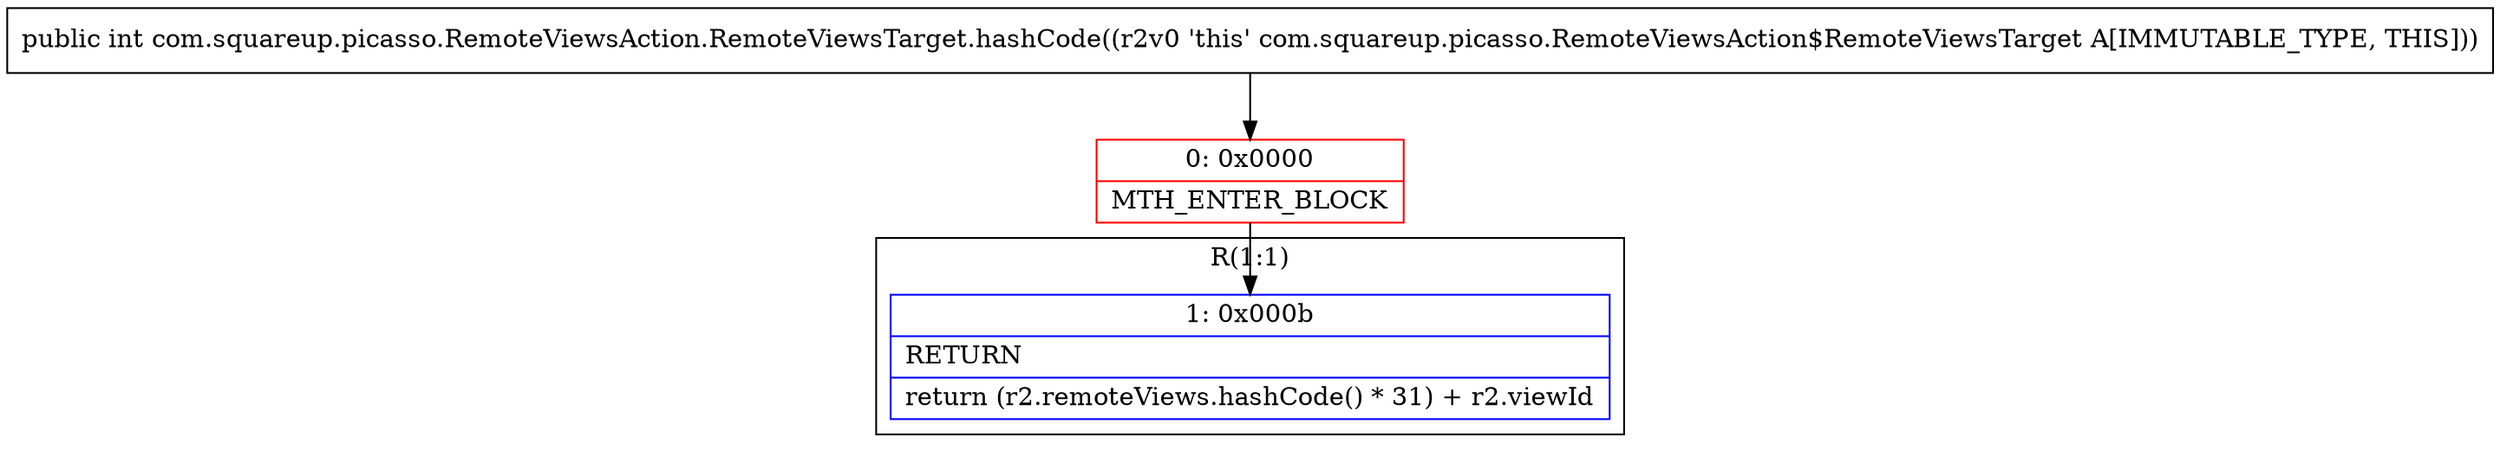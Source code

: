 digraph "CFG forcom.squareup.picasso.RemoteViewsAction.RemoteViewsTarget.hashCode()I" {
subgraph cluster_Region_302430510 {
label = "R(1:1)";
node [shape=record,color=blue];
Node_1 [shape=record,label="{1\:\ 0x000b|RETURN\l|return (r2.remoteViews.hashCode() * 31) + r2.viewId\l}"];
}
Node_0 [shape=record,color=red,label="{0\:\ 0x0000|MTH_ENTER_BLOCK\l}"];
MethodNode[shape=record,label="{public int com.squareup.picasso.RemoteViewsAction.RemoteViewsTarget.hashCode((r2v0 'this' com.squareup.picasso.RemoteViewsAction$RemoteViewsTarget A[IMMUTABLE_TYPE, THIS])) }"];
MethodNode -> Node_0;
Node_0 -> Node_1;
}

